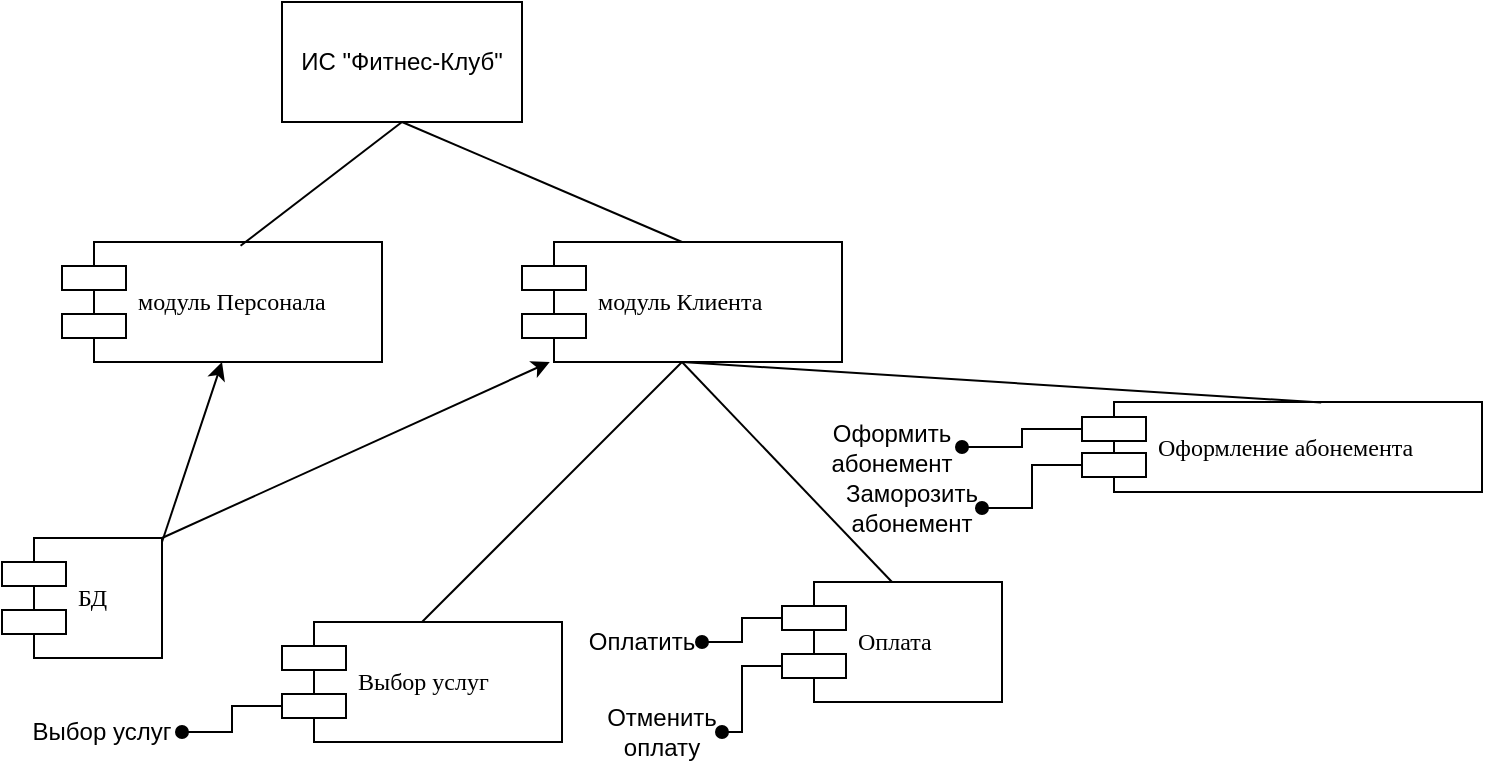 <mxfile version="20.5.1" type="device"><diagram name="Page-1" id="5f0bae14-7c28-e335-631c-24af17079c00"><mxGraphModel dx="997" dy="579" grid="1" gridSize="10" guides="1" tooltips="1" connect="1" arrows="1" fold="1" page="1" pageScale="1" pageWidth="1100" pageHeight="850" background="none" math="0" shadow="0"><root><mxCell id="0"/><mxCell id="1" parent="0"/><mxCell id="LtnWu5s0VjRhR1zZkHL3-2" value="ИС &quot;Фитнес-Клуб&quot;" style="rounded=0;whiteSpace=wrap;html=1;" parent="1" vertex="1"><mxGeometry x="460" y="120" width="120" height="60" as="geometry"/></mxCell><mxCell id="LtnWu5s0VjRhR1zZkHL3-3" value="модуль Клиента" style="shape=component;align=left;spacingLeft=36;rounded=0;shadow=0;comic=0;labelBackgroundColor=none;strokeWidth=1;fontFamily=Verdana;fontSize=12;html=1;" parent="1" vertex="1"><mxGeometry x="580" y="240" width="160" height="60" as="geometry"/></mxCell><mxCell id="LtnWu5s0VjRhR1zZkHL3-4" value="модуль Персонала" style="shape=component;align=left;spacingLeft=36;rounded=0;shadow=0;comic=0;labelBackgroundColor=none;strokeWidth=1;fontFamily=Verdana;fontSize=12;html=1;" parent="1" vertex="1"><mxGeometry x="350" y="240" width="160" height="60" as="geometry"/></mxCell><mxCell id="LtnWu5s0VjRhR1zZkHL3-5" value="БД" style="shape=component;align=left;spacingLeft=36;rounded=0;shadow=0;comic=0;labelBackgroundColor=none;strokeWidth=1;fontFamily=Verdana;fontSize=12;html=1;" parent="1" vertex="1"><mxGeometry x="320" y="388" width="80" height="60" as="geometry"/></mxCell><mxCell id="LtnWu5s0VjRhR1zZkHL3-27" style="edgeStyle=orthogonalEdgeStyle;rounded=0;orthogonalLoop=1;jettySize=auto;html=1;exitX=0;exitY=0.7;exitDx=0;exitDy=0;entryX=1;entryY=0.5;entryDx=0;entryDy=0;endArrow=oval;endFill=1;" parent="1" source="LtnWu5s0VjRhR1zZkHL3-6" target="LtnWu5s0VjRhR1zZkHL3-25" edge="1"><mxGeometry relative="1" as="geometry"/></mxCell><mxCell id="LtnWu5s0VjRhR1zZkHL3-6" value="Выбор услуг" style="shape=component;align=left;spacingLeft=36;rounded=0;shadow=0;comic=0;labelBackgroundColor=none;strokeWidth=1;fontFamily=Verdana;fontSize=12;html=1;" parent="1" vertex="1"><mxGeometry x="460" y="430" width="140" height="60" as="geometry"/></mxCell><mxCell id="LtnWu5s0VjRhR1zZkHL3-28" style="edgeStyle=orthogonalEdgeStyle;rounded=0;orthogonalLoop=1;jettySize=auto;html=1;exitX=0;exitY=0.3;exitDx=0;exitDy=0;entryX=1;entryY=0.5;entryDx=0;entryDy=0;endArrow=oval;endFill=1;" parent="1" source="LtnWu5s0VjRhR1zZkHL3-7" target="LtnWu5s0VjRhR1zZkHL3-16" edge="1"><mxGeometry relative="1" as="geometry"/></mxCell><mxCell id="LtnWu5s0VjRhR1zZkHL3-29" style="edgeStyle=orthogonalEdgeStyle;rounded=0;orthogonalLoop=1;jettySize=auto;html=1;exitX=0;exitY=0.7;exitDx=0;exitDy=0;entryX=1;entryY=0.5;entryDx=0;entryDy=0;endArrow=oval;endFill=1;" parent="1" source="LtnWu5s0VjRhR1zZkHL3-7" target="LtnWu5s0VjRhR1zZkHL3-18" edge="1"><mxGeometry relative="1" as="geometry"/></mxCell><mxCell id="LtnWu5s0VjRhR1zZkHL3-7" value="Оплата" style="shape=component;align=left;spacingLeft=36;rounded=0;shadow=0;comic=0;labelBackgroundColor=none;strokeWidth=1;fontFamily=Verdana;fontSize=12;html=1;" parent="1" vertex="1"><mxGeometry x="710" y="410" width="110" height="60" as="geometry"/></mxCell><mxCell id="LtnWu5s0VjRhR1zZkHL3-30" style="edgeStyle=orthogonalEdgeStyle;rounded=0;orthogonalLoop=1;jettySize=auto;html=1;exitX=0;exitY=0.7;exitDx=0;exitDy=0;entryX=1;entryY=0.5;entryDx=0;entryDy=0;endArrow=oval;endFill=1;" parent="1" source="LtnWu5s0VjRhR1zZkHL3-8" target="LtnWu5s0VjRhR1zZkHL3-23" edge="1"><mxGeometry relative="1" as="geometry"/></mxCell><mxCell id="LtnWu5s0VjRhR1zZkHL3-31" style="edgeStyle=orthogonalEdgeStyle;rounded=0;orthogonalLoop=1;jettySize=auto;html=1;exitX=0;exitY=0.3;exitDx=0;exitDy=0;entryX=1;entryY=0.5;entryDx=0;entryDy=0;endArrow=oval;endFill=1;" parent="1" source="LtnWu5s0VjRhR1zZkHL3-8" target="LtnWu5s0VjRhR1zZkHL3-22" edge="1"><mxGeometry relative="1" as="geometry"/></mxCell><mxCell id="LtnWu5s0VjRhR1zZkHL3-8" value="Оформление абонемента" style="shape=component;align=left;spacingLeft=36;rounded=0;shadow=0;comic=0;labelBackgroundColor=none;strokeWidth=1;fontFamily=Verdana;fontSize=12;html=1;" parent="1" vertex="1"><mxGeometry x="860" y="320" width="200" height="45" as="geometry"/></mxCell><mxCell id="LtnWu5s0VjRhR1zZkHL3-9" value="" style="endArrow=none;html=1;rounded=0;exitX=0.5;exitY=0;exitDx=0;exitDy=0;entryX=0.5;entryY=1;entryDx=0;entryDy=0;" parent="1" source="LtnWu5s0VjRhR1zZkHL3-3" target="LtnWu5s0VjRhR1zZkHL3-2" edge="1"><mxGeometry width="50" height="50" relative="1" as="geometry"><mxPoint x="470" y="230" as="sourcePoint"/><mxPoint x="520" y="180" as="targetPoint"/></mxGeometry></mxCell><mxCell id="LtnWu5s0VjRhR1zZkHL3-10" value="" style="endArrow=classic;html=1;rounded=0;" parent="1" target="LtnWu5s0VjRhR1zZkHL3-3" edge="1"><mxGeometry width="50" height="50" relative="1" as="geometry"><mxPoint x="400" y="388" as="sourcePoint"/><mxPoint x="450" y="338" as="targetPoint"/><Array as="points"/></mxGeometry></mxCell><mxCell id="LtnWu5s0VjRhR1zZkHL3-11" value="" style="endArrow=classic;html=1;rounded=0;entryX=0.5;entryY=1;entryDx=0;entryDy=0;" parent="1" target="LtnWu5s0VjRhR1zZkHL3-4" edge="1"><mxGeometry width="50" height="50" relative="1" as="geometry"><mxPoint x="400" y="390" as="sourcePoint"/><mxPoint x="645" y="310.0" as="targetPoint"/><Array as="points"/></mxGeometry></mxCell><mxCell id="LtnWu5s0VjRhR1zZkHL3-12" value="" style="endArrow=none;html=1;rounded=0;exitX=0.558;exitY=0.031;exitDx=0;exitDy=0;exitPerimeter=0;" parent="1" source="LtnWu5s0VjRhR1zZkHL3-4" edge="1"><mxGeometry width="50" height="50" relative="1" as="geometry"><mxPoint x="645" y="250" as="sourcePoint"/><mxPoint x="520" y="180" as="targetPoint"/></mxGeometry></mxCell><mxCell id="LtnWu5s0VjRhR1zZkHL3-13" value="" style="endArrow=none;html=1;rounded=0;entryX=0.598;entryY=0.006;entryDx=0;entryDy=0;entryPerimeter=0;exitX=0.5;exitY=1;exitDx=0;exitDy=0;" parent="1" source="LtnWu5s0VjRhR1zZkHL3-3" target="LtnWu5s0VjRhR1zZkHL3-8" edge="1"><mxGeometry width="50" height="50" relative="1" as="geometry"><mxPoint x="690" y="320" as="sourcePoint"/><mxPoint x="730" y="200" as="targetPoint"/></mxGeometry></mxCell><mxCell id="LtnWu5s0VjRhR1zZkHL3-14" value="" style="endArrow=none;html=1;rounded=0;entryX=0.5;entryY=0;entryDx=0;entryDy=0;exitX=0.5;exitY=1;exitDx=0;exitDy=0;" parent="1" source="LtnWu5s0VjRhR1zZkHL3-3" target="LtnWu5s0VjRhR1zZkHL3-7" edge="1"><mxGeometry width="50" height="50" relative="1" as="geometry"><mxPoint x="670" y="300" as="sourcePoint"/><mxPoint x="934.6" y="348.41" as="targetPoint"/></mxGeometry></mxCell><mxCell id="LtnWu5s0VjRhR1zZkHL3-15" value="" style="endArrow=none;html=1;rounded=0;entryX=0.5;entryY=0;entryDx=0;entryDy=0;exitX=0.5;exitY=1;exitDx=0;exitDy=0;" parent="1" source="LtnWu5s0VjRhR1zZkHL3-3" target="LtnWu5s0VjRhR1zZkHL3-6" edge="1"><mxGeometry width="50" height="50" relative="1" as="geometry"><mxPoint x="680" y="320.0" as="sourcePoint"/><mxPoint x="944.6" y="358.41" as="targetPoint"/><Array as="points"/></mxGeometry></mxCell><mxCell id="LtnWu5s0VjRhR1zZkHL3-16" value="Оплатить" style="text;html=1;strokeColor=none;fillColor=none;align=center;verticalAlign=middle;whiteSpace=wrap;rounded=0;" parent="1" vertex="1"><mxGeometry x="610" y="425" width="60" height="30" as="geometry"/></mxCell><mxCell id="LtnWu5s0VjRhR1zZkHL3-18" value="Отменить оплату" style="text;html=1;strokeColor=none;fillColor=none;align=center;verticalAlign=middle;whiteSpace=wrap;rounded=0;" parent="1" vertex="1"><mxGeometry x="620" y="470" width="60" height="30" as="geometry"/></mxCell><mxCell id="LtnWu5s0VjRhR1zZkHL3-22" value="Оформить абонемент" style="text;html=1;strokeColor=none;fillColor=none;align=center;verticalAlign=middle;whiteSpace=wrap;rounded=0;" parent="1" vertex="1"><mxGeometry x="730" y="327.5" width="70" height="30" as="geometry"/></mxCell><mxCell id="LtnWu5s0VjRhR1zZkHL3-23" value="Заморозить абонемент" style="text;html=1;strokeColor=none;fillColor=none;align=center;verticalAlign=middle;whiteSpace=wrap;rounded=0;" parent="1" vertex="1"><mxGeometry x="740" y="358" width="70" height="30" as="geometry"/></mxCell><mxCell id="LtnWu5s0VjRhR1zZkHL3-25" value="Выбор услуг" style="text;html=1;strokeColor=none;fillColor=none;align=center;verticalAlign=middle;whiteSpace=wrap;rounded=0;" parent="1" vertex="1"><mxGeometry x="330" y="470" width="80" height="30" as="geometry"/></mxCell></root></mxGraphModel></diagram></mxfile>